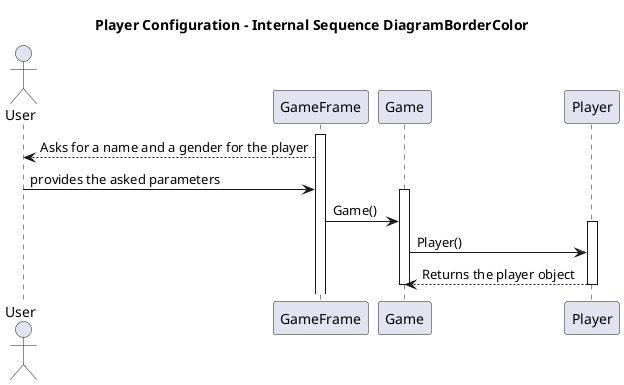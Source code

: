 @startuml Player Configuration

title Player Configuration - Internal Sequence DiagramBorderColor

actor User
participant GameFrame
participant Game
participant Player

activate GameFrame
GameFrame --> User: Asks for a name and a gender for the player
User -> GameFrame : provides the asked parameters

activate Game
GameFrame -> Game: Game()

activate Player
Game -> Player: Player()
Player --> Game : Returns the player object

deactivate Player
deactivate Game

@enduml
